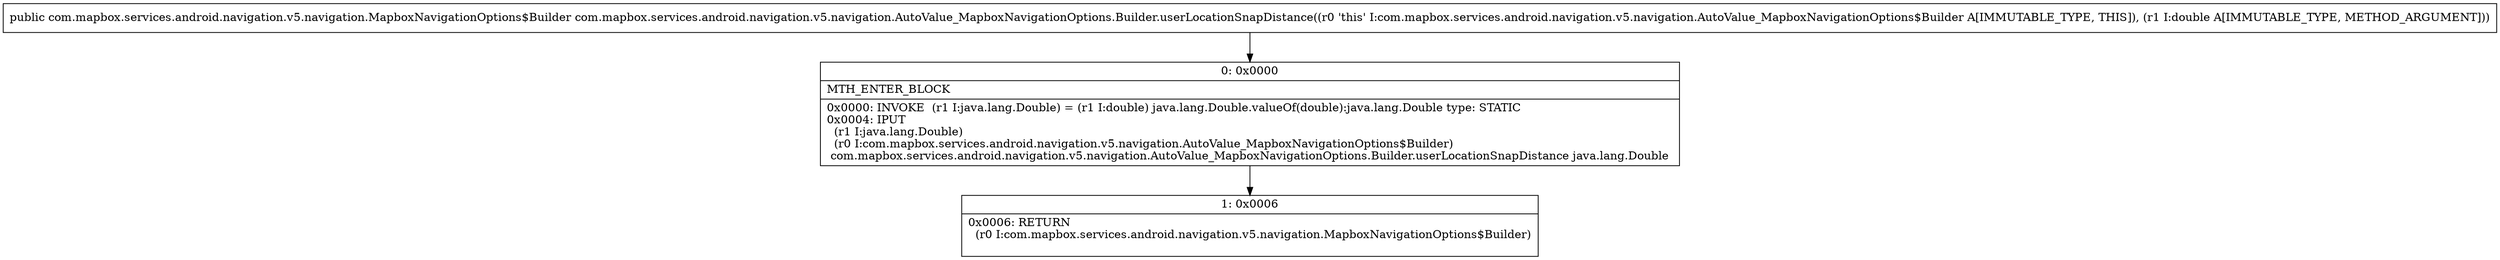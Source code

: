 digraph "CFG forcom.mapbox.services.android.navigation.v5.navigation.AutoValue_MapboxNavigationOptions.Builder.userLocationSnapDistance(D)Lcom\/mapbox\/services\/android\/navigation\/v5\/navigation\/MapboxNavigationOptions$Builder;" {
Node_0 [shape=record,label="{0\:\ 0x0000|MTH_ENTER_BLOCK\l|0x0000: INVOKE  (r1 I:java.lang.Double) = (r1 I:double) java.lang.Double.valueOf(double):java.lang.Double type: STATIC \l0x0004: IPUT  \l  (r1 I:java.lang.Double)\l  (r0 I:com.mapbox.services.android.navigation.v5.navigation.AutoValue_MapboxNavigationOptions$Builder)\l com.mapbox.services.android.navigation.v5.navigation.AutoValue_MapboxNavigationOptions.Builder.userLocationSnapDistance java.lang.Double \l}"];
Node_1 [shape=record,label="{1\:\ 0x0006|0x0006: RETURN  \l  (r0 I:com.mapbox.services.android.navigation.v5.navigation.MapboxNavigationOptions$Builder)\l \l}"];
MethodNode[shape=record,label="{public com.mapbox.services.android.navigation.v5.navigation.MapboxNavigationOptions$Builder com.mapbox.services.android.navigation.v5.navigation.AutoValue_MapboxNavigationOptions.Builder.userLocationSnapDistance((r0 'this' I:com.mapbox.services.android.navigation.v5.navigation.AutoValue_MapboxNavigationOptions$Builder A[IMMUTABLE_TYPE, THIS]), (r1 I:double A[IMMUTABLE_TYPE, METHOD_ARGUMENT])) }"];
MethodNode -> Node_0;
Node_0 -> Node_1;
}

